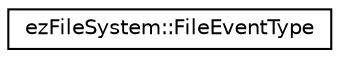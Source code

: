 digraph "Graphical Class Hierarchy"
{
 // LATEX_PDF_SIZE
  edge [fontname="Helvetica",fontsize="10",labelfontname="Helvetica",labelfontsize="10"];
  node [fontname="Helvetica",fontsize="10",shape=record];
  rankdir="LR";
  Node0 [label="ezFileSystem::FileEventType",height=0.2,width=0.4,color="black", fillcolor="white", style="filled",URL="$d0/d3e/structez_file_system_1_1_file_event_type.htm",tooltip="Describes the type of events that are broadcast by the ezFileSystem."];
}
